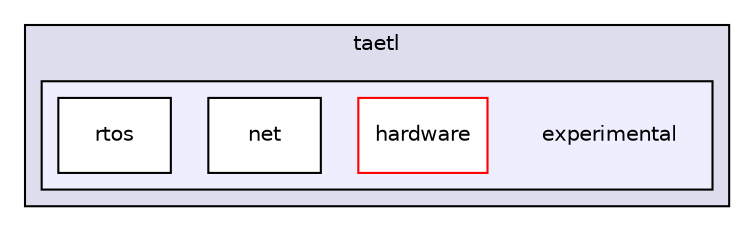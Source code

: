 digraph "/home/travis/build/tobanteAudio/taetl/taetl/experimental" {
  compound=true
  node [ fontsize="10", fontname="Helvetica"];
  edge [ labelfontsize="10", labelfontname="Helvetica"];
  subgraph clusterdir_fd5e81ee6634c2f09904e4248600f39b {
    graph [ bgcolor="#ddddee", pencolor="black", label="taetl" fontname="Helvetica", fontsize="10", URL="dir_fd5e81ee6634c2f09904e4248600f39b.html"]
  subgraph clusterdir_eaa2feafe1d43c0ec518e4b789497441 {
    graph [ bgcolor="#eeeeff", pencolor="black", label="" URL="dir_eaa2feafe1d43c0ec518e4b789497441.html"];
    dir_eaa2feafe1d43c0ec518e4b789497441 [shape=plaintext label="experimental"];
    dir_67625e5243136b0e3d1b68569a9f16e4 [shape=box label="hardware" color="red" fillcolor="white" style="filled" URL="dir_67625e5243136b0e3d1b68569a9f16e4.html"];
    dir_bee0b064f5e8bd6f9f2098443e012b80 [shape=box label="net" color="black" fillcolor="white" style="filled" URL="dir_bee0b064f5e8bd6f9f2098443e012b80.html"];
    dir_3accd0794a8d904fa7f88258baac3e47 [shape=box label="rtos" color="black" fillcolor="white" style="filled" URL="dir_3accd0794a8d904fa7f88258baac3e47.html"];
  }
  }
}
